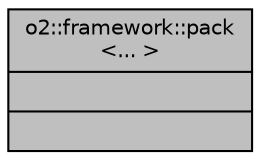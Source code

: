 digraph "o2::framework::pack&lt;... &gt;"
{
 // INTERACTIVE_SVG=YES
  bgcolor="transparent";
  edge [fontname="Helvetica",fontsize="10",labelfontname="Helvetica",labelfontsize="10"];
  node [fontname="Helvetica",fontsize="10",shape=record];
  Node1 [label="{o2::framework::pack\l\<... \>\n||}",height=0.2,width=0.4,color="black", fillcolor="grey75", style="filled", fontcolor="black"];
}
